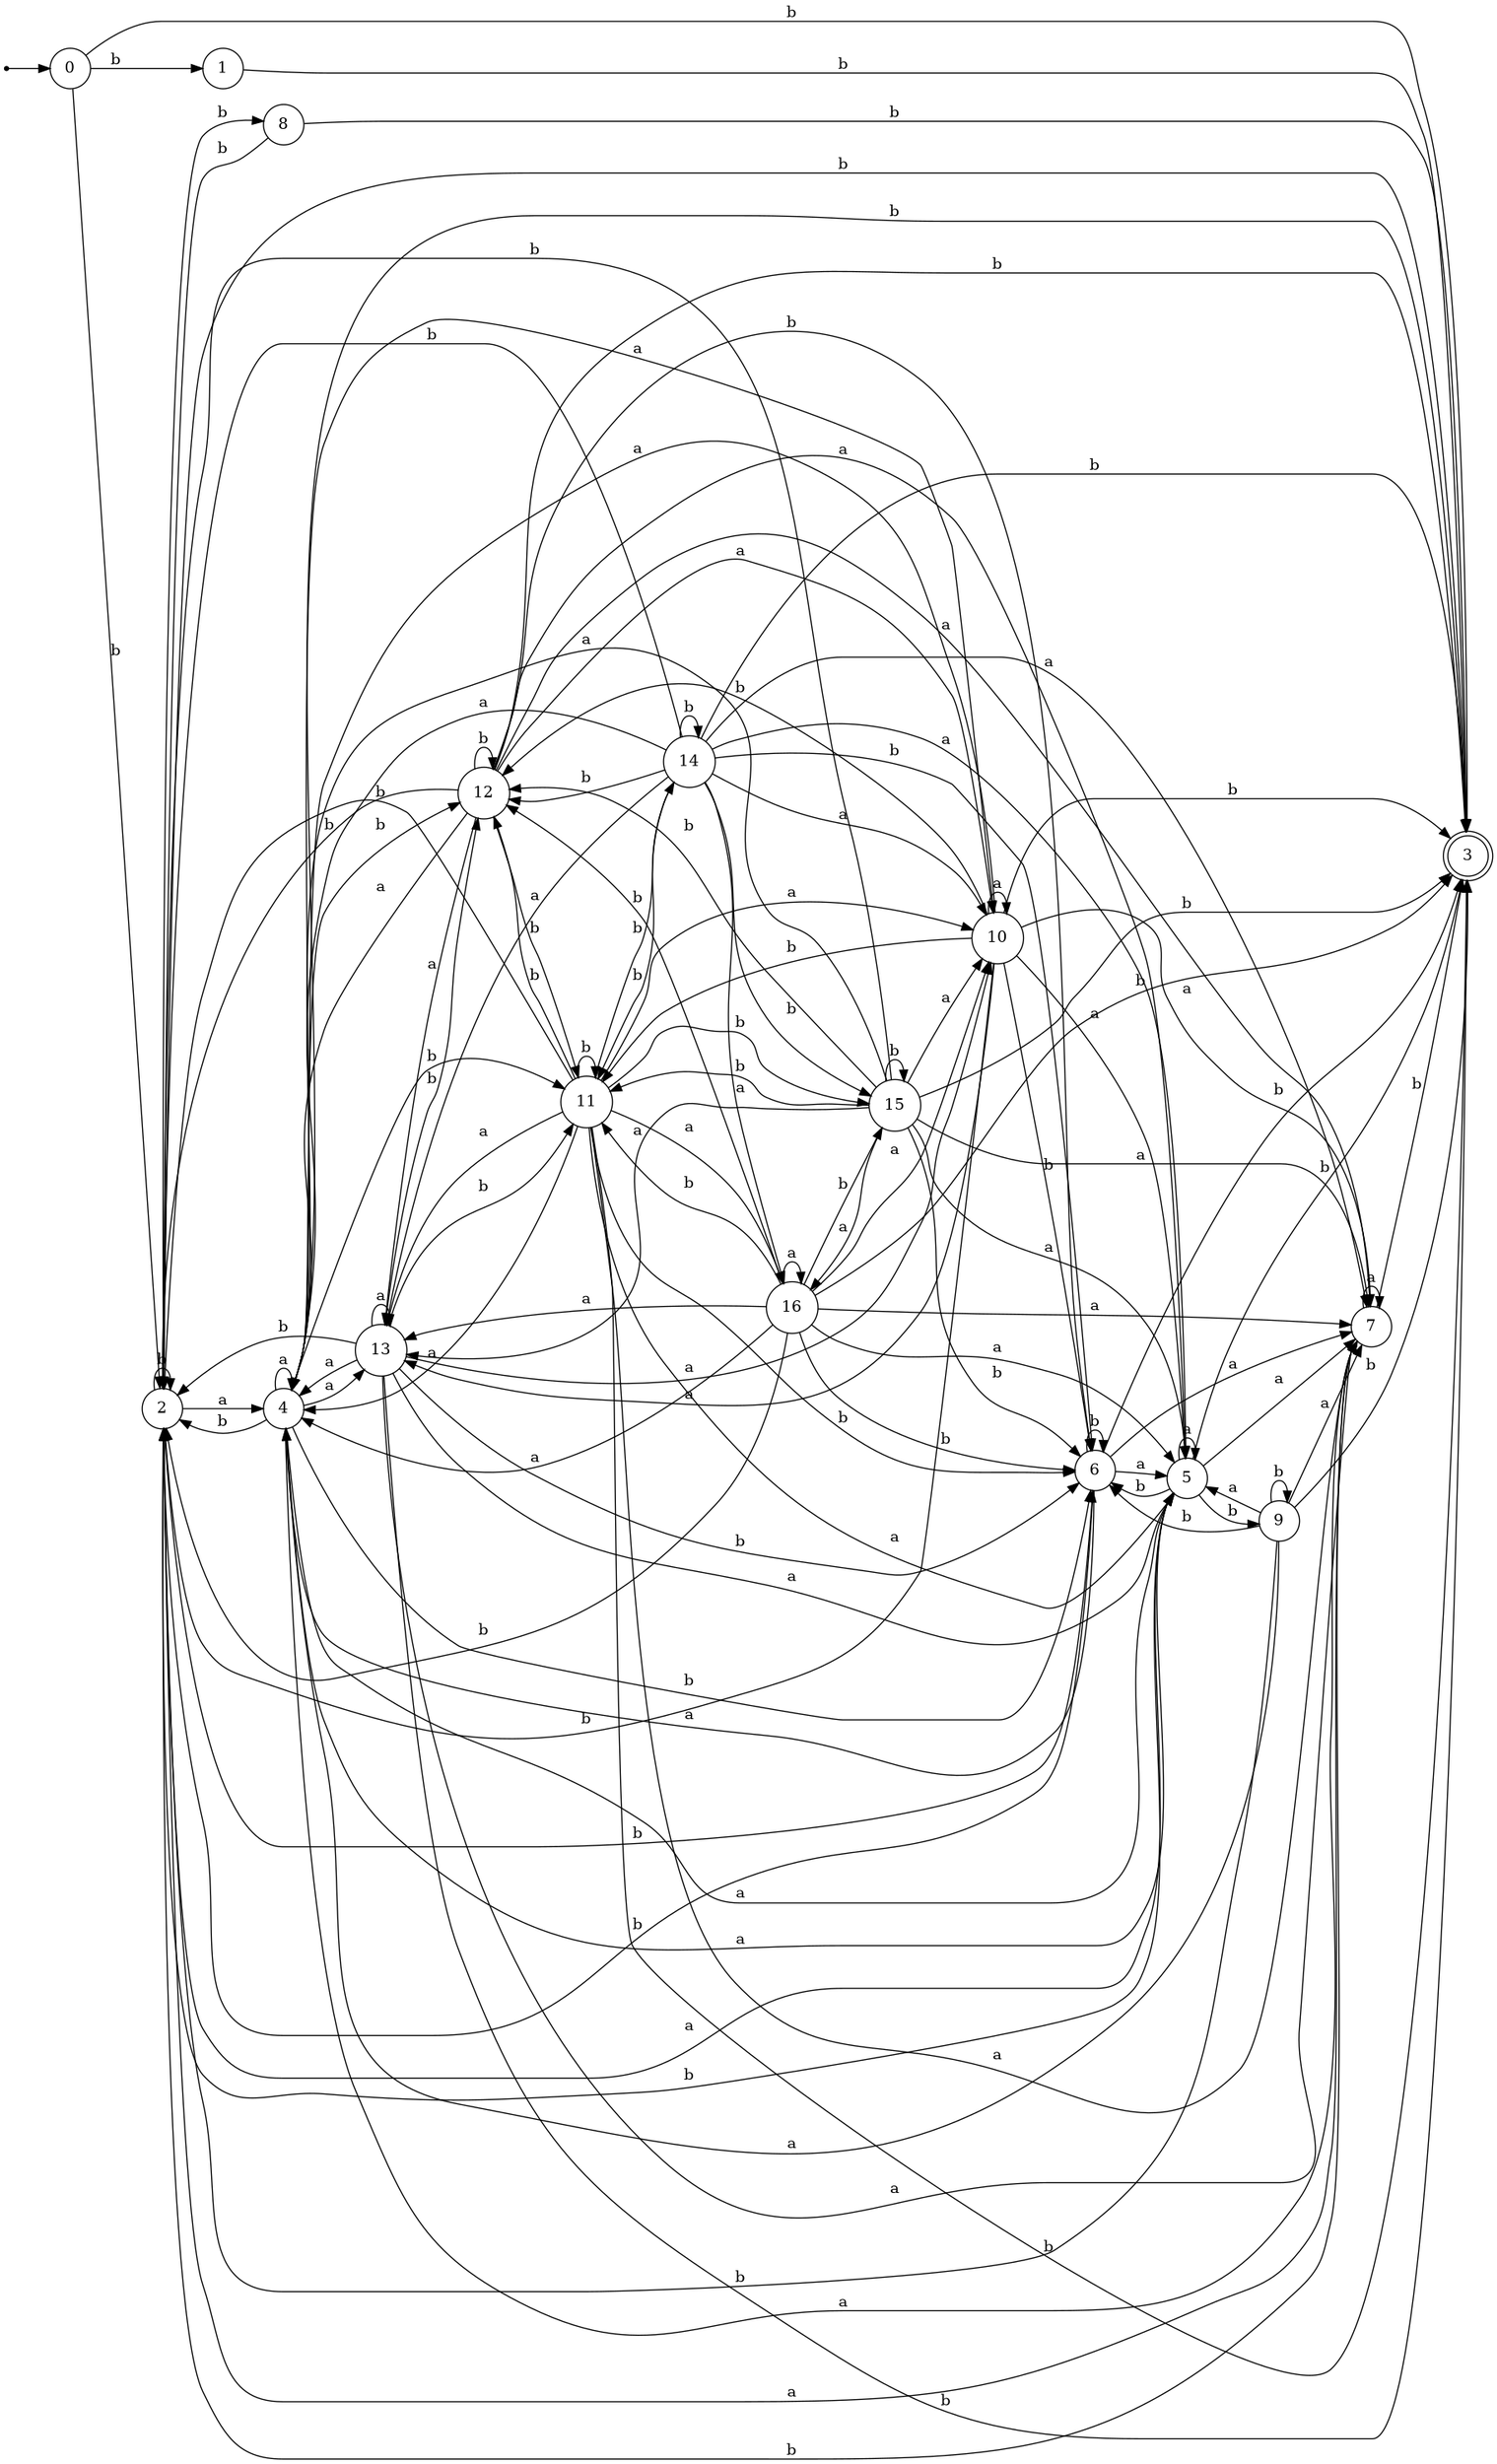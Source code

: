 digraph finite_state_machine {
rankdir=LR;
size="20,20";
node [shape = point]; "dummy0"
node [shape = circle]; "0";
"dummy0" -> "0";
node [shape = circle]; "1";
node [shape = circle]; "2";
node [shape = doublecircle]; "3";node [shape = circle]; "4";
node [shape = circle]; "5";
node [shape = circle]; "6";
node [shape = circle]; "7";
node [shape = circle]; "8";
node [shape = circle]; "9";
node [shape = circle]; "10";
node [shape = circle]; "11";
node [shape = circle]; "12";
node [shape = circle]; "13";
node [shape = circle]; "14";
node [shape = circle]; "15";
node [shape = circle]; "16";
"0" -> "1" [label = "b"];
 "0" -> "2" [label = "b"];
 "0" -> "3" [label = "b"];
 "2" -> "8" [label = "b"];
 "2" -> "2" [label = "b"];
 "2" -> "3" [label = "b"];
 "2" -> "6" [label = "b"];
 "2" -> "4" [label = "a"];
 "2" -> "5" [label = "a"];
 "2" -> "7" [label = "a"];
 "8" -> "2" [label = "b"];
 "8" -> "3" [label = "b"];
 "7" -> "7" [label = "a"];
 "7" -> "2" [label = "b"];
 "7" -> "3" [label = "b"];
 "6" -> "2" [label = "b"];
 "6" -> "3" [label = "b"];
 "6" -> "6" [label = "b"];
 "6" -> "4" [label = "a"];
 "6" -> "5" [label = "a"];
 "6" -> "7" [label = "a"];
 "5" -> "4" [label = "a"];
 "5" -> "5" [label = "a"];
 "5" -> "7" [label = "a"];
 "5" -> "9" [label = "b"];
 "5" -> "2" [label = "b"];
 "5" -> "3" [label = "b"];
 "5" -> "6" [label = "b"];
 "9" -> "9" [label = "b"];
 "9" -> "2" [label = "b"];
 "9" -> "3" [label = "b"];
 "9" -> "6" [label = "b"];
 "9" -> "4" [label = "a"];
 "9" -> "5" [label = "a"];
 "9" -> "7" [label = "a"];
 "4" -> "4" [label = "a"];
 "4" -> "5" [label = "a"];
 "4" -> "7" [label = "a"];
 "4" -> "10" [label = "a"];
 "4" -> "13" [label = "a"];
 "4" -> "2" [label = "b"];
 "4" -> "3" [label = "b"];
 "4" -> "6" [label = "b"];
 "4" -> "11" [label = "b"];
 "4" -> "12" [label = "b"];
 "13" -> "4" [label = "a"];
 "13" -> "5" [label = "a"];
 "13" -> "7" [label = "a"];
 "13" -> "10" [label = "a"];
 "13" -> "13" [label = "a"];
 "13" -> "2" [label = "b"];
 "13" -> "3" [label = "b"];
 "13" -> "6" [label = "b"];
 "13" -> "11" [label = "b"];
 "13" -> "12" [label = "b"];
 "12" -> "2" [label = "b"];
 "12" -> "3" [label = "b"];
 "12" -> "6" [label = "b"];
 "12" -> "11" [label = "b"];
 "12" -> "12" [label = "b"];
 "12" -> "4" [label = "a"];
 "12" -> "5" [label = "a"];
 "12" -> "7" [label = "a"];
 "12" -> "10" [label = "a"];
 "12" -> "13" [label = "a"];
 "11" -> "2" [label = "b"];
 "11" -> "3" [label = "b"];
 "11" -> "6" [label = "b"];
 "11" -> "11" [label = "b"];
 "11" -> "12" [label = "b"];
 "11" -> "14" [label = "b"];
 "11" -> "15" [label = "b"];
 "11" -> "16" [label = "a"];
 "11" -> "4" [label = "a"];
 "11" -> "5" [label = "a"];
 "11" -> "7" [label = "a"];
 "11" -> "10" [label = "a"];
 "11" -> "13" [label = "a"];
 "16" -> "16" [label = "a"];
 "16" -> "4" [label = "a"];
 "16" -> "5" [label = "a"];
 "16" -> "7" [label = "a"];
 "16" -> "10" [label = "a"];
 "16" -> "13" [label = "a"];
 "16" -> "2" [label = "b"];
 "16" -> "3" [label = "b"];
 "16" -> "6" [label = "b"];
 "16" -> "11" [label = "b"];
 "16" -> "12" [label = "b"];
 "16" -> "15" [label = "b"];
 "15" -> "2" [label = "b"];
 "15" -> "3" [label = "b"];
 "15" -> "6" [label = "b"];
 "15" -> "11" [label = "b"];
 "15" -> "12" [label = "b"];
 "15" -> "15" [label = "b"];
 "15" -> "16" [label = "a"];
 "15" -> "4" [label = "a"];
 "15" -> "5" [label = "a"];
 "15" -> "7" [label = "a"];
 "15" -> "10" [label = "a"];
 "15" -> "13" [label = "a"];
 "14" -> "2" [label = "b"];
 "14" -> "3" [label = "b"];
 "14" -> "6" [label = "b"];
 "14" -> "11" [label = "b"];
 "14" -> "12" [label = "b"];
 "14" -> "14" [label = "b"];
 "14" -> "15" [label = "b"];
 "14" -> "16" [label = "a"];
 "14" -> "4" [label = "a"];
 "14" -> "5" [label = "a"];
 "14" -> "7" [label = "a"];
 "14" -> "10" [label = "a"];
 "14" -> "13" [label = "a"];
 "10" -> "4" [label = "a"];
 "10" -> "5" [label = "a"];
 "10" -> "7" [label = "a"];
 "10" -> "10" [label = "a"];
 "10" -> "13" [label = "a"];
 "10" -> "2" [label = "b"];
 "10" -> "3" [label = "b"];
 "10" -> "6" [label = "b"];
 "10" -> "11" [label = "b"];
 "10" -> "12" [label = "b"];
 "1" -> "3" [label = "b"];
 }
